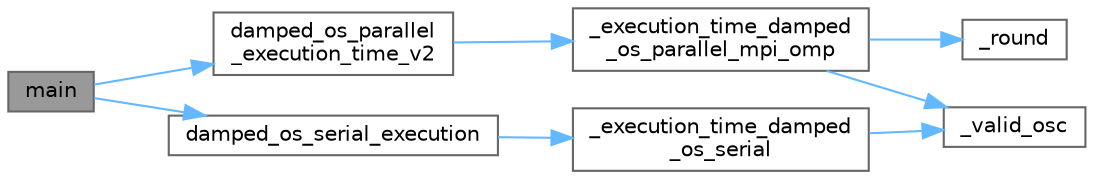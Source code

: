 digraph "main"
{
 // LATEX_PDF_SIZE
  bgcolor="transparent";
  edge [fontname=Helvetica,fontsize=10,labelfontname=Helvetica,labelfontsize=10];
  node [fontname=Helvetica,fontsize=10,shape=box,height=0.2,width=0.4];
  rankdir="LR";
  Node1 [id="Node000001",label="main",height=0.2,width=0.4,color="gray40", fillcolor="grey60", style="filled", fontcolor="black",tooltip=" "];
  Node1 -> Node2 [id="edge1_Node000001_Node000002",color="steelblue1",style="solid",tooltip=" "];
  Node2 [id="Node000002",label="damped_os_parallel\l_execution_time_v2",height=0.2,width=0.4,color="grey40", fillcolor="white", style="filled",URL="$temp_2physics_8c.html#af847804cd4269d53afe1f31dd8346989",tooltip=" "];
  Node2 -> Node3 [id="edge2_Node000002_Node000003",color="steelblue1",style="solid",tooltip=" "];
  Node3 [id="Node000003",label="_execution_time_damped\l_os_parallel_mpi_omp",height=0.2,width=0.4,color="grey40", fillcolor="white", style="filled",URL="$temp2_2oscpara_8c.html#ae1577f778d4a914ca4734649de9573e9",tooltip=" "];
  Node3 -> Node4 [id="edge3_Node000003_Node000004",color="steelblue1",style="solid",tooltip=" "];
  Node4 [id="Node000004",label="_round",height=0.2,width=0.4,color="grey40", fillcolor="white", style="filled",URL="$temp2_2utils_8c.html#ad976eead09c5a57066d65c7f8d81aff4",tooltip=" "];
  Node3 -> Node5 [id="edge4_Node000003_Node000005",color="steelblue1",style="solid",tooltip=" "];
  Node5 [id="Node000005",label="_valid_osc",height=0.2,width=0.4,color="grey40", fillcolor="white", style="filled",URL="$temp2_2utils_8c.html#a3a8c7c54bec29f705c3548852c58fc05",tooltip=" "];
  Node1 -> Node6 [id="edge5_Node000001_Node000006",color="steelblue1",style="solid",tooltip=" "];
  Node6 [id="Node000006",label="damped_os_serial_execution",height=0.2,width=0.4,color="grey40", fillcolor="white", style="filled",URL="$temp2_2physics_8c.html#a593eede29f353156c304eb610a26f31a",tooltip=" "];
  Node6 -> Node7 [id="edge6_Node000006_Node000007",color="steelblue1",style="solid",tooltip=" "];
  Node7 [id="Node000007",label="_execution_time_damped\l_os_serial",height=0.2,width=0.4,color="grey40", fillcolor="white", style="filled",URL="$temp2_2oscserial_8c.html#ac809f2d4bb012df55b6306be16f19a65",tooltip="This function calculates execution time of simulating simple harmonic motion (Simple Spring Motion) u..."];
  Node7 -> Node5 [id="edge7_Node000007_Node000005",color="steelblue1",style="solid",tooltip=" "];
}
